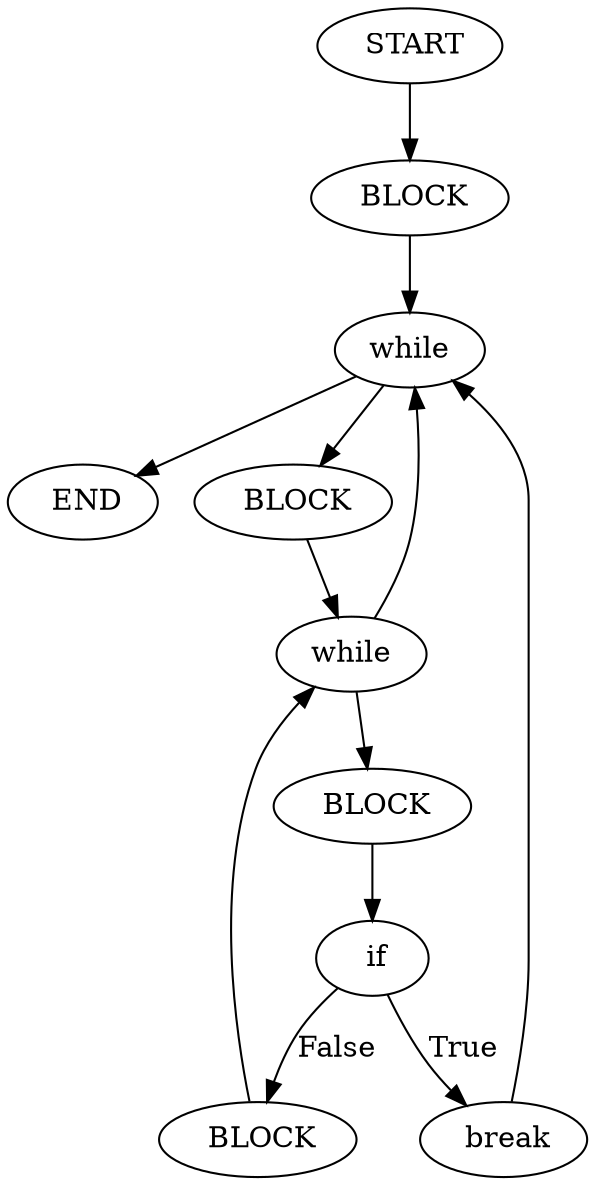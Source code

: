 digraph testGraph {
2[label=" START"]
5[label="BLOCK"]
2 -> 5[color=black]
5[label=" BLOCK"]
6[label="while"]
5 -> 6[color=black]
6[label=" while"]
3[label="END"]
6 -> 3[color=black]
8[label="BLOCK"]
6 -> 8[color=black]
3[label=" END"]
8[label=" BLOCK"]
9[label="while"]
8 -> 9[color=black]
9[label=" while"]
6[label="while"]
9 -> 6[color=black]
11[label="BLOCK"]
9 -> 11[color=black]
11[label=" BLOCK"]
12[label="if"]
11 -> 12[color=black]
12[label=" if"]
13[label="break"]
12 -> 13[label="True",color=black]
14[label="BLOCK"]
12 -> 14[label="False",color=black]
13[label=" break"]
6[label="while"]
13 -> 6[color=black]
14[label=" BLOCK"]
9[label="while"]
14 -> 9[color=black]
}

